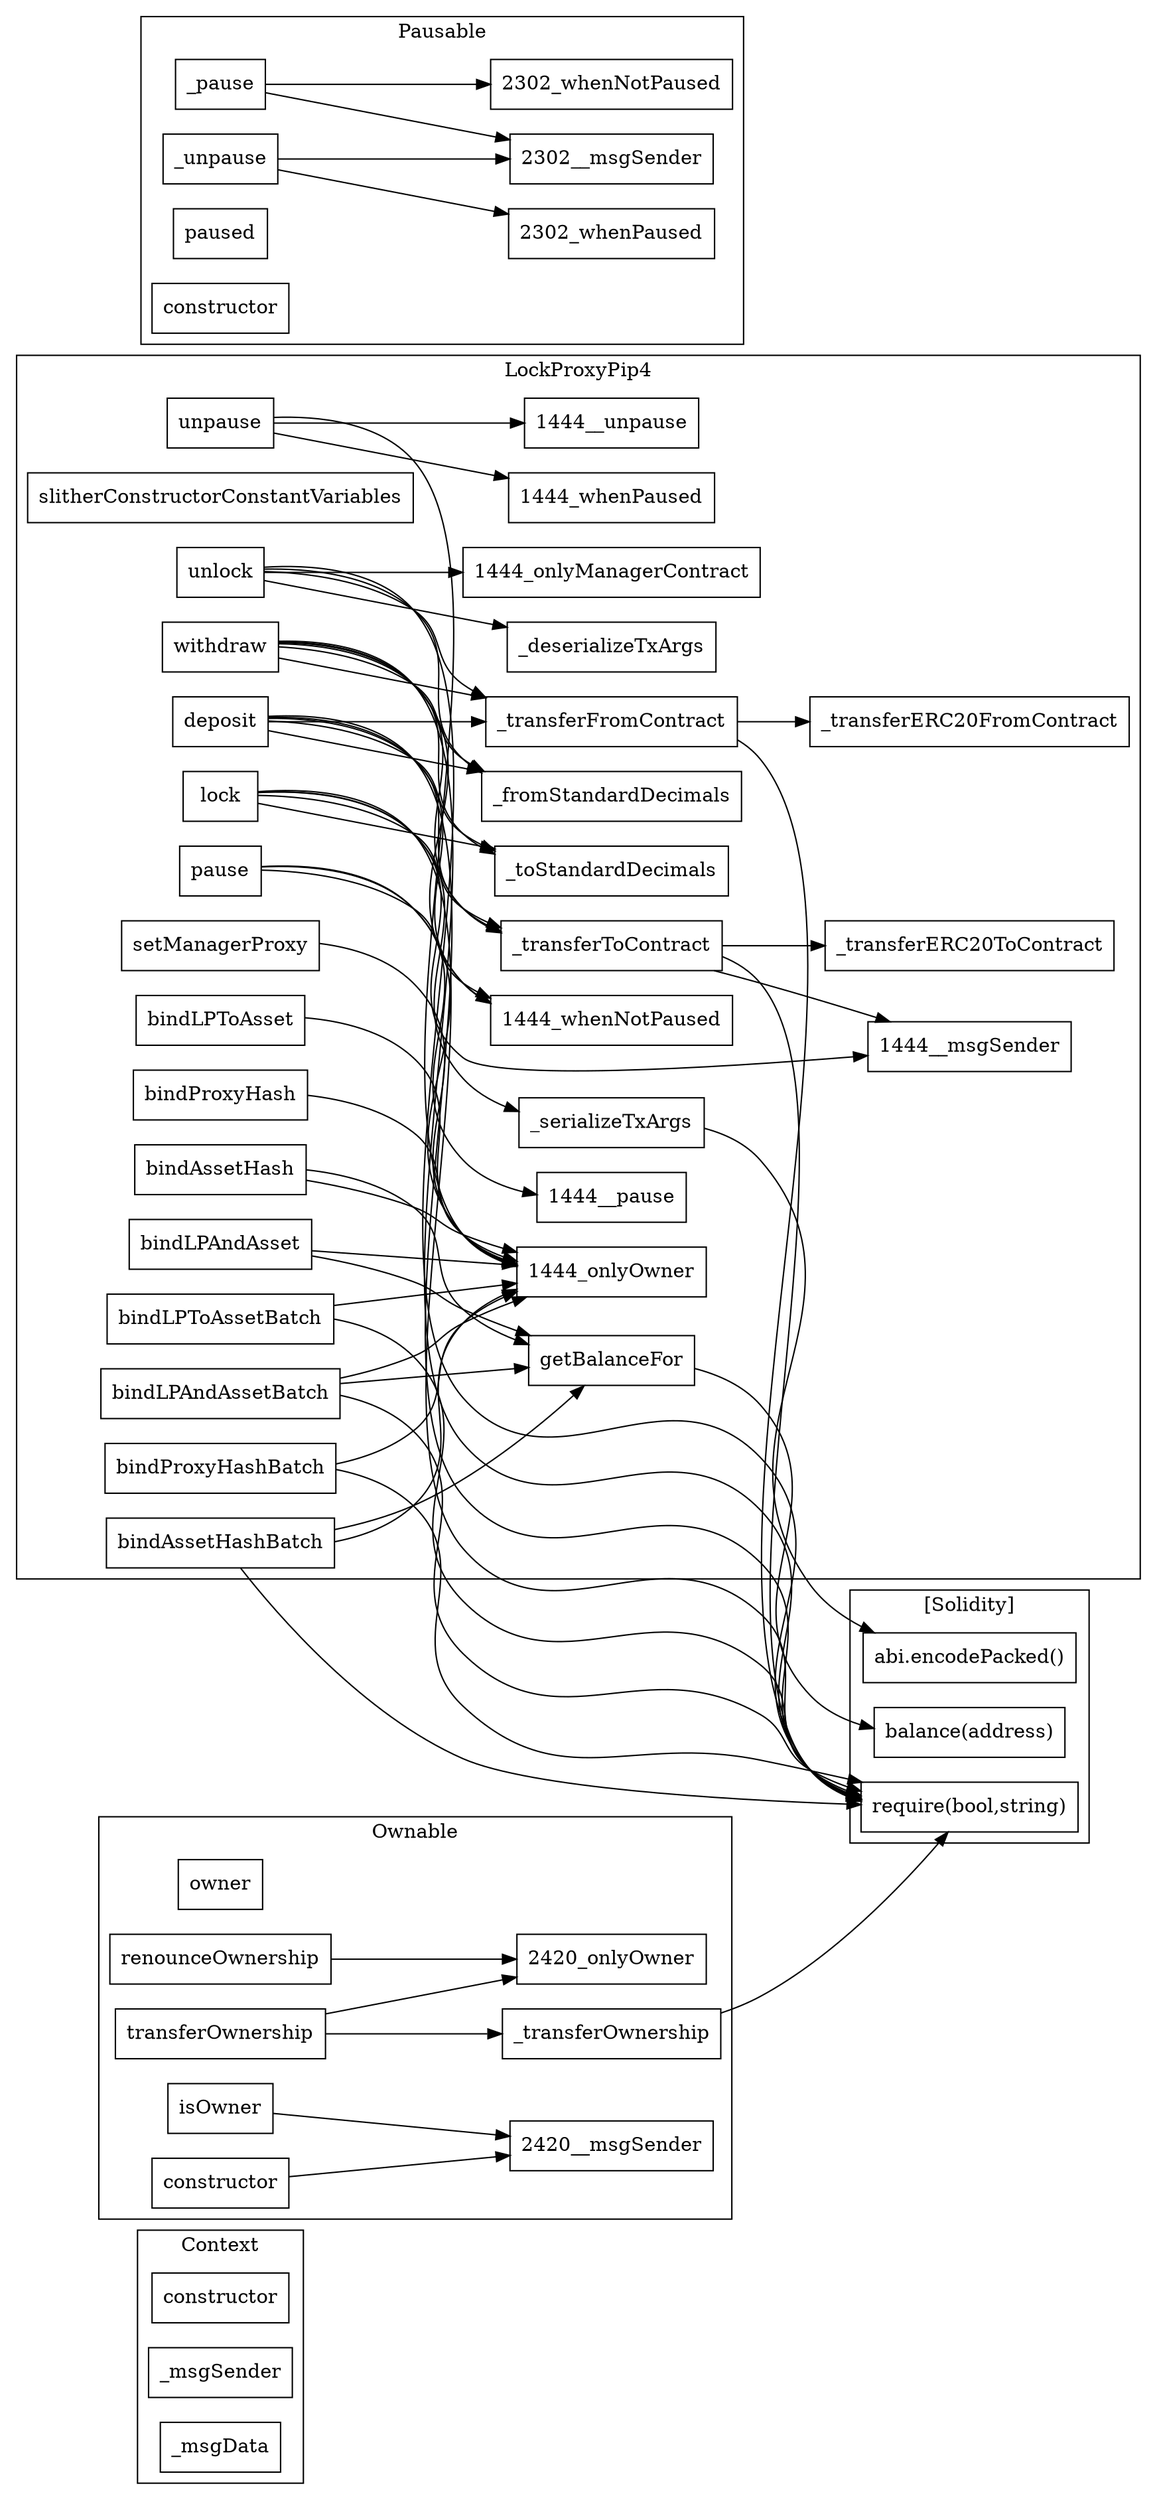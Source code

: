 strict digraph {
rankdir="LR"
node [shape=box]
subgraph cluster_3040_Context {
label = "Context"
"3040_constructor" [label="constructor"]
"3040__msgSender" [label="_msgSender"]
"3040__msgData" [label="_msgData"]
}subgraph cluster_1444_LockProxyPip4 {
label = "LockProxyPip4"
"1444_unpause" [label="unpause"]
"1444_slitherConstructorConstantVariables" [label="slitherConstructorConstantVariables"]
"1444_unlock" [label="unlock"]
"1444__transferToContract" [label="_transferToContract"]
"1444_withdraw" [label="withdraw"]
"1444__transferERC20ToContract" [label="_transferERC20ToContract"]
"1444__fromStandardDecimals" [label="_fromStandardDecimals"]
"1444_bindLPToAssetBatch" [label="bindLPToAssetBatch"]
"1444_lock" [label="lock"]
"1444__toStandardDecimals" [label="_toStandardDecimals"]
"1444__transferERC20FromContract" [label="_transferERC20FromContract"]
"1444_setManagerProxy" [label="setManagerProxy"]
"1444_bindLPAndAsset" [label="bindLPAndAsset"]
"1444__deserializeTxArgs" [label="_deserializeTxArgs"]
"1444__transferFromContract" [label="_transferFromContract"]
"1444_deposit" [label="deposit"]
"1444_pause" [label="pause"]
"1444_bindLPToAsset" [label="bindLPToAsset"]
"1444_bindProxyHash" [label="bindProxyHash"]
"1444_bindLPAndAssetBatch" [label="bindLPAndAssetBatch"]
"1444_bindProxyHashBatch" [label="bindProxyHashBatch"]
"1444_getBalanceFor" [label="getBalanceFor"]
"1444_bindAssetHash" [label="bindAssetHash"]
"1444_bindAssetHashBatch" [label="bindAssetHashBatch"]
"1444__serializeTxArgs" [label="_serializeTxArgs"]
"1444_bindLPAndAssetBatch" -> "1444_onlyOwner"
"1444_lock" -> "1444__transferToContract"
"1444_bindLPAndAsset" -> "1444_getBalanceFor"
"1444_withdraw" -> "1444_whenNotPaused"
"1444_pause" -> "1444_whenNotPaused"
"1444_lock" -> "1444__toStandardDecimals"
"1444_unlock" -> "1444_onlyManagerContract"
"1444_deposit" -> "1444_whenNotPaused"
"1444_deposit" -> "1444__fromStandardDecimals"
"1444_pause" -> "1444_onlyOwner"
"1444_bindLPToAssetBatch" -> "1444_onlyOwner"
"1444_unpause" -> "1444_onlyOwner"
"1444_bindLPAndAssetBatch" -> "1444_getBalanceFor"
"1444_bindAssetHash" -> "1444_getBalanceFor"
"1444_unpause" -> "1444_whenPaused"
"1444_lock" -> "1444__serializeTxArgs"
"1444_bindLPAndAsset" -> "1444_onlyOwner"
"1444__transferFromContract" -> "1444__transferERC20FromContract"
"1444__transferToContract" -> "1444__transferERC20ToContract"
"1444_setManagerProxy" -> "1444_onlyOwner"
"1444_unlock" -> "1444__transferFromContract"
"1444_bindAssetHashBatch" -> "1444_onlyOwner"
"1444_withdraw" -> "1444__fromStandardDecimals"
"1444_withdraw" -> "1444__toStandardDecimals"
"1444_deposit" -> "1444__transferFromContract"
"1444_deposit" -> "1444__transferToContract"
"1444_bindAssetHash" -> "1444_onlyOwner"
"1444_bindAssetHashBatch" -> "1444_getBalanceFor"
"1444_bindProxyHash" -> "1444_onlyOwner"
"1444_withdraw" -> "1444__transferFromContract"
"1444__transferToContract" -> "1444__msgSender"
"1444_lock" -> "1444__msgSender"
"1444_unpause" -> "1444__unpause"
"1444_bindLPToAsset" -> "1444_onlyOwner"
"1444_unlock" -> "1444__fromStandardDecimals"
"1444_unlock" -> "1444__deserializeTxArgs"
"1444_pause" -> "1444__pause"
"1444_deposit" -> "1444__toStandardDecimals"
"1444_withdraw" -> "1444__transferToContract"
"1444_bindProxyHashBatch" -> "1444_onlyOwner"
}subgraph cluster_2420_Ownable {
label = "Ownable"
"2420_owner" [label="owner"]
"2420__transferOwnership" [label="_transferOwnership"]
"2420_renounceOwnership" [label="renounceOwnership"]
"2420_transferOwnership" [label="transferOwnership"]
"2420_isOwner" [label="isOwner"]
"2420_constructor" [label="constructor"]
"2420_constructor" -> "2420__msgSender"
"2420_transferOwnership" -> "2420__transferOwnership"
"2420_isOwner" -> "2420__msgSender"
"2420_renounceOwnership" -> "2420_onlyOwner"
"2420_transferOwnership" -> "2420_onlyOwner"
}subgraph cluster_2302_Pausable {
label = "Pausable"
"2302__pause" [label="_pause"]
"2302__unpause" [label="_unpause"]
"2302_paused" [label="paused"]
"2302_constructor" [label="constructor"]
"2302__pause" -> "2302__msgSender"
"2302__pause" -> "2302_whenNotPaused"
"2302__unpause" -> "2302__msgSender"
"2302__unpause" -> "2302_whenPaused"
}subgraph cluster_solidity {
label = "[Solidity]"
"abi.encodePacked()" 
"require(bool,string)" 
"balance(address)" 
"1444__transferToContract" -> "require(bool,string)"
"1444_unlock" -> "require(bool,string)"
"1444_deposit" -> "require(bool,string)"
"1444__serializeTxArgs" -> "abi.encodePacked()"
"1444_withdraw" -> "require(bool,string)"
"1444_getBalanceFor" -> "balance(address)"
"1444_bindAssetHashBatch" -> "require(bool,string)"
"1444__transferFromContract" -> "require(bool,string)"
"1444_bindLPAndAssetBatch" -> "require(bool,string)"
"1444_bindLPToAssetBatch" -> "require(bool,string)"
"1444_bindProxyHashBatch" -> "require(bool,string)"
"2420__transferOwnership" -> "require(bool,string)"
"1444_lock" -> "require(bool,string)"
}
}